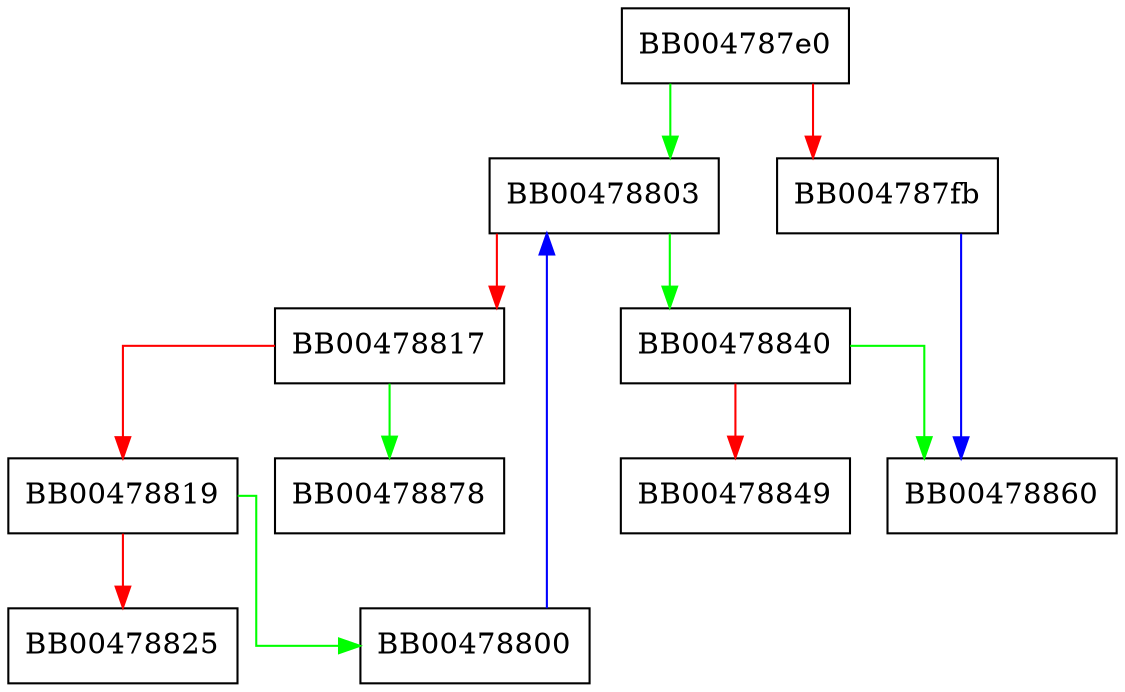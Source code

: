 digraph pqueue_insert {
  node [shape="box"];
  graph [splines=ortho];
  BB004787e0 -> BB00478803 [color="green"];
  BB004787e0 -> BB004787fb [color="red"];
  BB004787fb -> BB00478860 [color="blue"];
  BB00478800 -> BB00478803 [color="blue"];
  BB00478803 -> BB00478840 [color="green"];
  BB00478803 -> BB00478817 [color="red"];
  BB00478817 -> BB00478878 [color="green"];
  BB00478817 -> BB00478819 [color="red"];
  BB00478819 -> BB00478800 [color="green"];
  BB00478819 -> BB00478825 [color="red"];
  BB00478840 -> BB00478860 [color="green"];
  BB00478840 -> BB00478849 [color="red"];
}